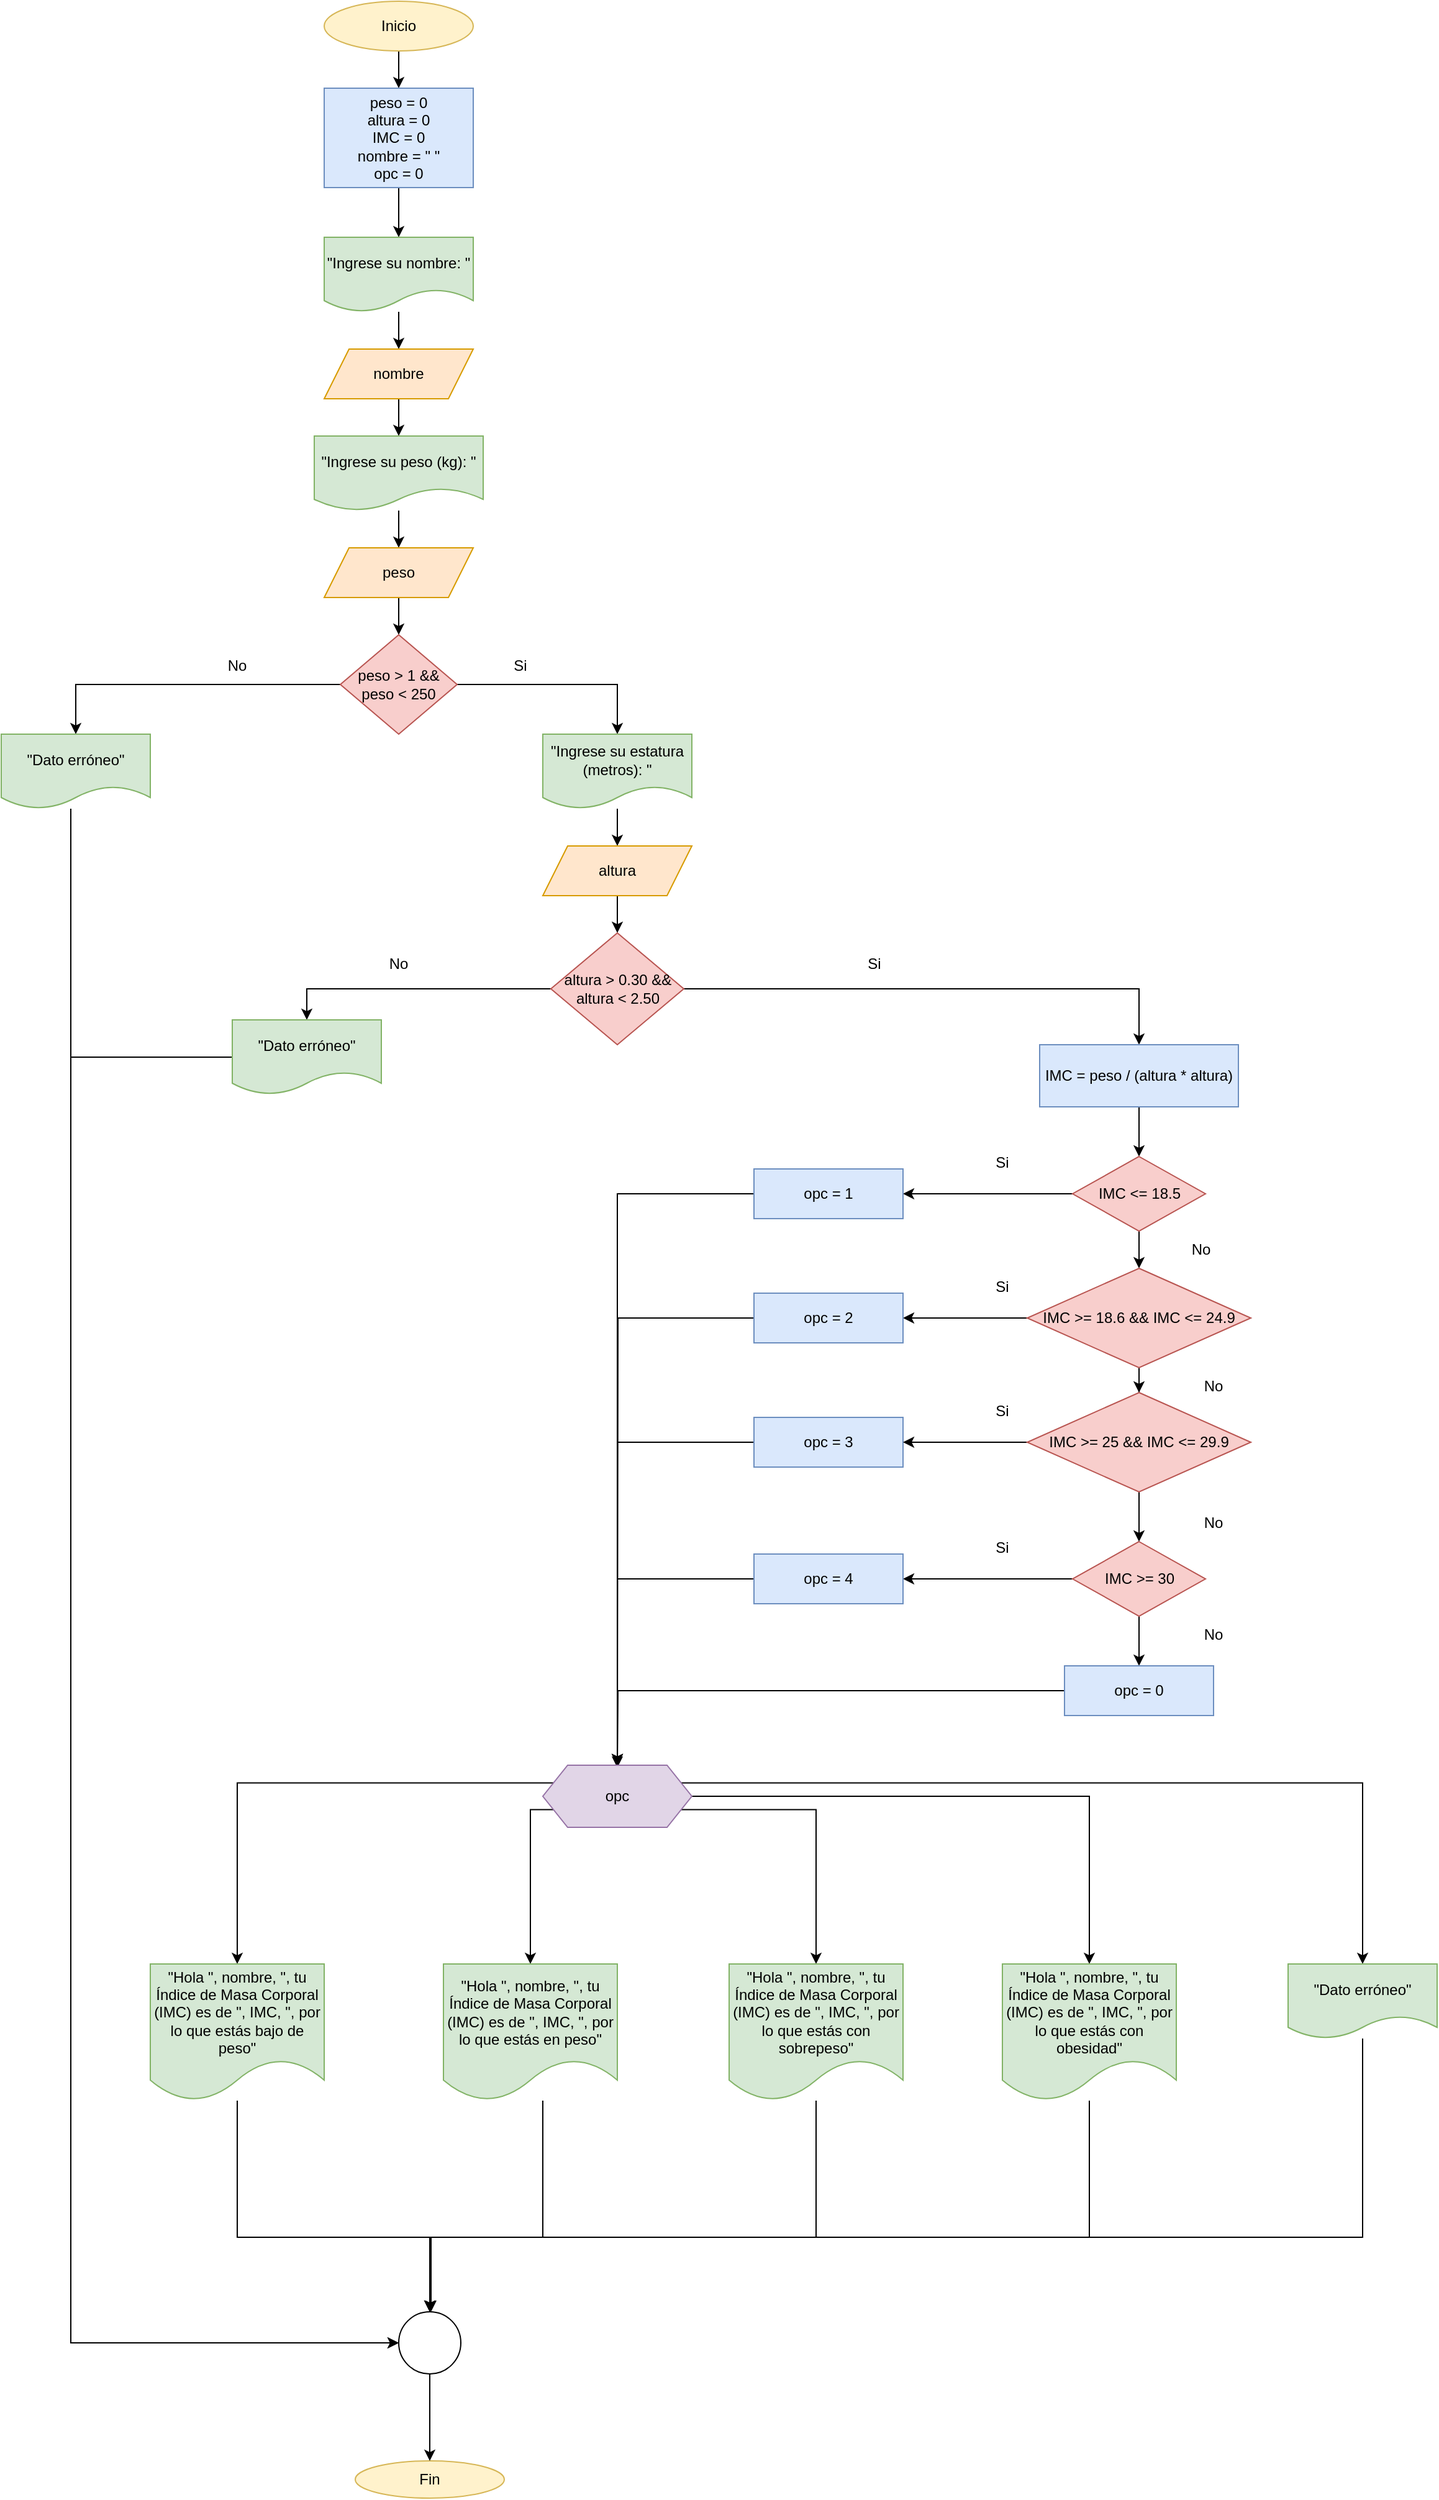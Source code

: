 <mxfile version="20.3.7"><diagram id="cRcEXUXHiMdOneHPinX0" name="Página-1"><mxGraphModel dx="828" dy="452" grid="1" gridSize="10" guides="1" tooltips="1" connect="1" arrows="1" fold="1" page="1" pageScale="1" pageWidth="827" pageHeight="1169" math="0" shadow="0"><root><mxCell id="0"/><mxCell id="1" parent="0"/><mxCell id="jTtfcGJfpM0tUoJrtR_M-35" value="" style="edgeStyle=orthogonalEdgeStyle;rounded=0;orthogonalLoop=1;jettySize=auto;html=1;" edge="1" parent="1" source="jTtfcGJfpM0tUoJrtR_M-1" target="jTtfcGJfpM0tUoJrtR_M-2"><mxGeometry relative="1" as="geometry"/></mxCell><mxCell id="jTtfcGJfpM0tUoJrtR_M-1" value="Inicio" style="ellipse;whiteSpace=wrap;html=1;fillColor=#fff2cc;strokeColor=#d6b656;" vertex="1" parent="1"><mxGeometry x="354" y="20" width="120" height="40" as="geometry"/></mxCell><mxCell id="jTtfcGJfpM0tUoJrtR_M-36" value="" style="edgeStyle=orthogonalEdgeStyle;rounded=0;orthogonalLoop=1;jettySize=auto;html=1;" edge="1" parent="1" source="jTtfcGJfpM0tUoJrtR_M-2" target="jTtfcGJfpM0tUoJrtR_M-3"><mxGeometry relative="1" as="geometry"/></mxCell><mxCell id="jTtfcGJfpM0tUoJrtR_M-2" value="peso = 0&lt;br&gt;altura = 0&lt;br&gt;IMC = 0&lt;br&gt;nombre = &quot; &quot;&lt;br&gt;opc = 0" style="rounded=0;whiteSpace=wrap;html=1;fillColor=#dae8fc;strokeColor=#6c8ebf;" vertex="1" parent="1"><mxGeometry x="354" y="90" width="120" height="80" as="geometry"/></mxCell><mxCell id="jTtfcGJfpM0tUoJrtR_M-39" style="edgeStyle=orthogonalEdgeStyle;rounded=0;orthogonalLoop=1;jettySize=auto;html=1;entryX=0.5;entryY=0;entryDx=0;entryDy=0;" edge="1" parent="1" source="jTtfcGJfpM0tUoJrtR_M-3" target="jTtfcGJfpM0tUoJrtR_M-5"><mxGeometry relative="1" as="geometry"/></mxCell><mxCell id="jTtfcGJfpM0tUoJrtR_M-3" value="&quot;Ingrese su nombre: &quot;" style="shape=document;whiteSpace=wrap;html=1;boundedLbl=1;fillColor=#d5e8d4;strokeColor=#82b366;" vertex="1" parent="1"><mxGeometry x="354" y="210" width="120" height="60" as="geometry"/></mxCell><mxCell id="jTtfcGJfpM0tUoJrtR_M-40" value="" style="edgeStyle=orthogonalEdgeStyle;rounded=0;orthogonalLoop=1;jettySize=auto;html=1;" edge="1" parent="1" source="jTtfcGJfpM0tUoJrtR_M-5" target="jTtfcGJfpM0tUoJrtR_M-6"><mxGeometry relative="1" as="geometry"/></mxCell><mxCell id="jTtfcGJfpM0tUoJrtR_M-5" value="nombre" style="shape=parallelogram;perimeter=parallelogramPerimeter;whiteSpace=wrap;html=1;fixedSize=1;fillColor=#ffe6cc;strokeColor=#d79b00;" vertex="1" parent="1"><mxGeometry x="354" y="300" width="120" height="40" as="geometry"/></mxCell><mxCell id="jTtfcGJfpM0tUoJrtR_M-42" style="edgeStyle=orthogonalEdgeStyle;rounded=0;orthogonalLoop=1;jettySize=auto;html=1;entryX=0.5;entryY=0;entryDx=0;entryDy=0;" edge="1" parent="1" source="jTtfcGJfpM0tUoJrtR_M-6" target="jTtfcGJfpM0tUoJrtR_M-7"><mxGeometry relative="1" as="geometry"/></mxCell><mxCell id="jTtfcGJfpM0tUoJrtR_M-6" value="&quot;Ingrese su peso (kg): &quot;" style="shape=document;whiteSpace=wrap;html=1;boundedLbl=1;fillColor=#d5e8d4;strokeColor=#82b366;" vertex="1" parent="1"><mxGeometry x="346" y="370" width="136" height="60" as="geometry"/></mxCell><mxCell id="jTtfcGJfpM0tUoJrtR_M-43" value="" style="edgeStyle=orthogonalEdgeStyle;rounded=0;orthogonalLoop=1;jettySize=auto;html=1;" edge="1" parent="1" source="jTtfcGJfpM0tUoJrtR_M-7" target="jTtfcGJfpM0tUoJrtR_M-8"><mxGeometry relative="1" as="geometry"/></mxCell><mxCell id="jTtfcGJfpM0tUoJrtR_M-7" value="peso" style="shape=parallelogram;perimeter=parallelogramPerimeter;whiteSpace=wrap;html=1;fixedSize=1;fillColor=#ffe6cc;strokeColor=#d79b00;" vertex="1" parent="1"><mxGeometry x="354" y="460" width="120" height="40" as="geometry"/></mxCell><mxCell id="jTtfcGJfpM0tUoJrtR_M-44" style="edgeStyle=orthogonalEdgeStyle;rounded=0;orthogonalLoop=1;jettySize=auto;html=1;entryX=0.5;entryY=0;entryDx=0;entryDy=0;" edge="1" parent="1" source="jTtfcGJfpM0tUoJrtR_M-8" target="jTtfcGJfpM0tUoJrtR_M-9"><mxGeometry relative="1" as="geometry"/></mxCell><mxCell id="jTtfcGJfpM0tUoJrtR_M-46" style="edgeStyle=orthogonalEdgeStyle;rounded=0;orthogonalLoop=1;jettySize=auto;html=1;entryX=0.5;entryY=0;entryDx=0;entryDy=0;" edge="1" parent="1" source="jTtfcGJfpM0tUoJrtR_M-8" target="jTtfcGJfpM0tUoJrtR_M-10"><mxGeometry relative="1" as="geometry"/></mxCell><mxCell id="jTtfcGJfpM0tUoJrtR_M-8" value="peso &amp;gt; 1 &amp;amp;&amp;amp; peso &amp;lt; 250" style="rhombus;whiteSpace=wrap;html=1;fillColor=#f8cecc;strokeColor=#b85450;" vertex="1" parent="1"><mxGeometry x="367" y="530" width="94" height="80" as="geometry"/></mxCell><mxCell id="jTtfcGJfpM0tUoJrtR_M-86" style="edgeStyle=orthogonalEdgeStyle;rounded=0;orthogonalLoop=1;jettySize=auto;html=1;entryX=0;entryY=0.5;entryDx=0;entryDy=0;" edge="1" parent="1" source="jTtfcGJfpM0tUoJrtR_M-9" target="jTtfcGJfpM0tUoJrtR_M-53"><mxGeometry relative="1" as="geometry"><Array as="points"><mxPoint x="150" y="1905"/></Array></mxGeometry></mxCell><mxCell id="jTtfcGJfpM0tUoJrtR_M-9" value="&quot;Dato erróneo&quot;" style="shape=document;whiteSpace=wrap;html=1;boundedLbl=1;fillColor=#d5e8d4;strokeColor=#82b366;" vertex="1" parent="1"><mxGeometry x="94" y="610" width="120" height="60" as="geometry"/></mxCell><mxCell id="jTtfcGJfpM0tUoJrtR_M-47" style="edgeStyle=orthogonalEdgeStyle;rounded=0;orthogonalLoop=1;jettySize=auto;html=1;entryX=0.5;entryY=0;entryDx=0;entryDy=0;" edge="1" parent="1" source="jTtfcGJfpM0tUoJrtR_M-10" target="jTtfcGJfpM0tUoJrtR_M-13"><mxGeometry relative="1" as="geometry"/></mxCell><mxCell id="jTtfcGJfpM0tUoJrtR_M-10" value="&quot;Ingrese su estatura (metros): &quot;" style="shape=document;whiteSpace=wrap;html=1;boundedLbl=1;fillColor=#d5e8d4;strokeColor=#82b366;" vertex="1" parent="1"><mxGeometry x="530" y="610" width="120" height="60" as="geometry"/></mxCell><mxCell id="jTtfcGJfpM0tUoJrtR_M-48" style="edgeStyle=orthogonalEdgeStyle;rounded=0;orthogonalLoop=1;jettySize=auto;html=1;entryX=0.5;entryY=0;entryDx=0;entryDy=0;" edge="1" parent="1" source="jTtfcGJfpM0tUoJrtR_M-13" target="jTtfcGJfpM0tUoJrtR_M-14"><mxGeometry relative="1" as="geometry"/></mxCell><mxCell id="jTtfcGJfpM0tUoJrtR_M-13" value="altura" style="shape=parallelogram;perimeter=parallelogramPerimeter;whiteSpace=wrap;html=1;fixedSize=1;fillColor=#ffe6cc;strokeColor=#d79b00;" vertex="1" parent="1"><mxGeometry x="530" y="700" width="120" height="40" as="geometry"/></mxCell><mxCell id="jTtfcGJfpM0tUoJrtR_M-49" style="edgeStyle=orthogonalEdgeStyle;rounded=0;orthogonalLoop=1;jettySize=auto;html=1;entryX=0.5;entryY=0;entryDx=0;entryDy=0;" edge="1" parent="1" source="jTtfcGJfpM0tUoJrtR_M-14" target="jTtfcGJfpM0tUoJrtR_M-15"><mxGeometry relative="1" as="geometry"/></mxCell><mxCell id="jTtfcGJfpM0tUoJrtR_M-54" style="edgeStyle=orthogonalEdgeStyle;rounded=0;orthogonalLoop=1;jettySize=auto;html=1;entryX=0.5;entryY=0;entryDx=0;entryDy=0;" edge="1" parent="1" source="jTtfcGJfpM0tUoJrtR_M-14" target="jTtfcGJfpM0tUoJrtR_M-16"><mxGeometry relative="1" as="geometry"><Array as="points"><mxPoint x="1010" y="815"/></Array></mxGeometry></mxCell><mxCell id="jTtfcGJfpM0tUoJrtR_M-14" value="altura &amp;gt; 0.30 &amp;amp;&amp;amp; altura &amp;lt; 2.50" style="rhombus;whiteSpace=wrap;html=1;fillColor=#f8cecc;strokeColor=#b85450;" vertex="1" parent="1"><mxGeometry x="536.5" y="770" width="107" height="90" as="geometry"/></mxCell><mxCell id="jTtfcGJfpM0tUoJrtR_M-85" style="edgeStyle=orthogonalEdgeStyle;rounded=0;orthogonalLoop=1;jettySize=auto;html=1;entryX=0;entryY=0.5;entryDx=0;entryDy=0;" edge="1" parent="1" source="jTtfcGJfpM0tUoJrtR_M-15" target="jTtfcGJfpM0tUoJrtR_M-53"><mxGeometry relative="1" as="geometry"><Array as="points"><mxPoint x="150" y="870"/><mxPoint x="150" y="1905"/></Array></mxGeometry></mxCell><mxCell id="jTtfcGJfpM0tUoJrtR_M-15" value="&quot;Dato erróneo&quot;" style="shape=document;whiteSpace=wrap;html=1;boundedLbl=1;fillColor=#d5e8d4;strokeColor=#82b366;" vertex="1" parent="1"><mxGeometry x="280" y="840" width="120" height="60" as="geometry"/></mxCell><mxCell id="jTtfcGJfpM0tUoJrtR_M-56" style="edgeStyle=orthogonalEdgeStyle;rounded=0;orthogonalLoop=1;jettySize=auto;html=1;entryX=0.5;entryY=0;entryDx=0;entryDy=0;" edge="1" parent="1" source="jTtfcGJfpM0tUoJrtR_M-16" target="jTtfcGJfpM0tUoJrtR_M-17"><mxGeometry relative="1" as="geometry"/></mxCell><mxCell id="jTtfcGJfpM0tUoJrtR_M-16" value="IMC = peso / (altura * altura)" style="rounded=0;whiteSpace=wrap;html=1;fillColor=#dae8fc;strokeColor=#6c8ebf;" vertex="1" parent="1"><mxGeometry x="930" y="860" width="160" height="50" as="geometry"/></mxCell><mxCell id="jTtfcGJfpM0tUoJrtR_M-57" style="edgeStyle=orthogonalEdgeStyle;rounded=0;orthogonalLoop=1;jettySize=auto;html=1;entryX=1;entryY=0.5;entryDx=0;entryDy=0;" edge="1" parent="1" source="jTtfcGJfpM0tUoJrtR_M-17" target="jTtfcGJfpM0tUoJrtR_M-19"><mxGeometry relative="1" as="geometry"/></mxCell><mxCell id="jTtfcGJfpM0tUoJrtR_M-58" style="edgeStyle=orthogonalEdgeStyle;rounded=0;orthogonalLoop=1;jettySize=auto;html=1;entryX=0.5;entryY=0;entryDx=0;entryDy=0;" edge="1" parent="1" source="jTtfcGJfpM0tUoJrtR_M-17" target="jTtfcGJfpM0tUoJrtR_M-18"><mxGeometry relative="1" as="geometry"/></mxCell><mxCell id="jTtfcGJfpM0tUoJrtR_M-17" value="IMC &amp;lt;= 18.5" style="rhombus;whiteSpace=wrap;html=1;fillColor=#f8cecc;strokeColor=#b85450;" vertex="1" parent="1"><mxGeometry x="956.5" y="950" width="107" height="60" as="geometry"/></mxCell><mxCell id="jTtfcGJfpM0tUoJrtR_M-59" style="edgeStyle=orthogonalEdgeStyle;rounded=0;orthogonalLoop=1;jettySize=auto;html=1;entryX=0.5;entryY=0;entryDx=0;entryDy=0;" edge="1" parent="1" source="jTtfcGJfpM0tUoJrtR_M-18" target="jTtfcGJfpM0tUoJrtR_M-27"><mxGeometry relative="1" as="geometry"/></mxCell><mxCell id="jTtfcGJfpM0tUoJrtR_M-60" style="edgeStyle=orthogonalEdgeStyle;rounded=0;orthogonalLoop=1;jettySize=auto;html=1;entryX=1;entryY=0.5;entryDx=0;entryDy=0;" edge="1" parent="1" source="jTtfcGJfpM0tUoJrtR_M-18" target="jTtfcGJfpM0tUoJrtR_M-20"><mxGeometry relative="1" as="geometry"/></mxCell><mxCell id="jTtfcGJfpM0tUoJrtR_M-18" value="IMC &amp;gt;= 18.6 &amp;amp;&amp;amp; IMC &amp;lt;= 24.9" style="rhombus;whiteSpace=wrap;html=1;fillColor=#f8cecc;strokeColor=#b85450;" vertex="1" parent="1"><mxGeometry x="920" y="1040" width="180" height="80" as="geometry"/></mxCell><mxCell id="jTtfcGJfpM0tUoJrtR_M-97" style="edgeStyle=orthogonalEdgeStyle;rounded=0;orthogonalLoop=1;jettySize=auto;html=1;" edge="1" parent="1" source="jTtfcGJfpM0tUoJrtR_M-19" target="jTtfcGJfpM0tUoJrtR_M-26"><mxGeometry relative="1" as="geometry"/></mxCell><mxCell id="jTtfcGJfpM0tUoJrtR_M-19" value="opc = 1" style="rounded=0;whiteSpace=wrap;html=1;fillColor=#dae8fc;strokeColor=#6c8ebf;" vertex="1" parent="1"><mxGeometry x="700" y="960" width="120" height="40" as="geometry"/></mxCell><mxCell id="jTtfcGJfpM0tUoJrtR_M-98" style="edgeStyle=orthogonalEdgeStyle;rounded=0;orthogonalLoop=1;jettySize=auto;html=1;" edge="1" parent="1" source="jTtfcGJfpM0tUoJrtR_M-20"><mxGeometry relative="1" as="geometry"><mxPoint x="590" y="1442" as="targetPoint"/></mxGeometry></mxCell><mxCell id="jTtfcGJfpM0tUoJrtR_M-20" value="opc = 2" style="rounded=0;whiteSpace=wrap;html=1;fillColor=#dae8fc;strokeColor=#6c8ebf;" vertex="1" parent="1"><mxGeometry x="700" y="1060" width="120" height="40" as="geometry"/></mxCell><mxCell id="jTtfcGJfpM0tUoJrtR_M-63" style="edgeStyle=orthogonalEdgeStyle;rounded=0;orthogonalLoop=1;jettySize=auto;html=1;entryX=1;entryY=0.5;entryDx=0;entryDy=0;" edge="1" parent="1" source="jTtfcGJfpM0tUoJrtR_M-22" target="jTtfcGJfpM0tUoJrtR_M-24"><mxGeometry relative="1" as="geometry"/></mxCell><mxCell id="jTtfcGJfpM0tUoJrtR_M-64" style="edgeStyle=orthogonalEdgeStyle;rounded=0;orthogonalLoop=1;jettySize=auto;html=1;entryX=0.5;entryY=0;entryDx=0;entryDy=0;" edge="1" parent="1" source="jTtfcGJfpM0tUoJrtR_M-22" target="jTtfcGJfpM0tUoJrtR_M-25"><mxGeometry relative="1" as="geometry"/></mxCell><mxCell id="jTtfcGJfpM0tUoJrtR_M-22" value="IMC &amp;gt;= 30" style="rhombus;whiteSpace=wrap;html=1;fillColor=#f8cecc;strokeColor=#b85450;" vertex="1" parent="1"><mxGeometry x="956.5" y="1260" width="107" height="60" as="geometry"/></mxCell><mxCell id="jTtfcGJfpM0tUoJrtR_M-99" style="edgeStyle=orthogonalEdgeStyle;rounded=0;orthogonalLoop=1;jettySize=auto;html=1;entryX=0.5;entryY=0;entryDx=0;entryDy=0;" edge="1" parent="1" source="jTtfcGJfpM0tUoJrtR_M-23" target="jTtfcGJfpM0tUoJrtR_M-26"><mxGeometry relative="1" as="geometry"/></mxCell><mxCell id="jTtfcGJfpM0tUoJrtR_M-23" value="opc = 3" style="rounded=0;whiteSpace=wrap;html=1;fillColor=#dae8fc;strokeColor=#6c8ebf;" vertex="1" parent="1"><mxGeometry x="700" y="1160" width="120" height="40" as="geometry"/></mxCell><mxCell id="jTtfcGJfpM0tUoJrtR_M-100" style="edgeStyle=orthogonalEdgeStyle;rounded=0;orthogonalLoop=1;jettySize=auto;html=1;entryX=0.5;entryY=0;entryDx=0;entryDy=0;" edge="1" parent="1" source="jTtfcGJfpM0tUoJrtR_M-24" target="jTtfcGJfpM0tUoJrtR_M-26"><mxGeometry relative="1" as="geometry"/></mxCell><mxCell id="jTtfcGJfpM0tUoJrtR_M-24" value="opc = 4" style="rounded=0;whiteSpace=wrap;html=1;fillColor=#dae8fc;strokeColor=#6c8ebf;" vertex="1" parent="1"><mxGeometry x="700" y="1270" width="120" height="40" as="geometry"/></mxCell><mxCell id="jTtfcGJfpM0tUoJrtR_M-101" style="edgeStyle=orthogonalEdgeStyle;rounded=0;orthogonalLoop=1;jettySize=auto;html=1;" edge="1" parent="1" source="jTtfcGJfpM0tUoJrtR_M-25"><mxGeometry relative="1" as="geometry"><mxPoint x="590" y="1440" as="targetPoint"/></mxGeometry></mxCell><mxCell id="jTtfcGJfpM0tUoJrtR_M-25" value="opc = 0" style="rounded=0;whiteSpace=wrap;html=1;fillColor=#dae8fc;strokeColor=#6c8ebf;" vertex="1" parent="1"><mxGeometry x="950" y="1360" width="120" height="40" as="geometry"/></mxCell><mxCell id="jTtfcGJfpM0tUoJrtR_M-65" style="edgeStyle=orthogonalEdgeStyle;rounded=0;orthogonalLoop=1;jettySize=auto;html=1;exitX=0;exitY=0.25;exitDx=0;exitDy=0;entryX=0.5;entryY=0;entryDx=0;entryDy=0;" edge="1" parent="1" source="jTtfcGJfpM0tUoJrtR_M-26" target="jTtfcGJfpM0tUoJrtR_M-29"><mxGeometry relative="1" as="geometry"/></mxCell><mxCell id="jTtfcGJfpM0tUoJrtR_M-66" style="edgeStyle=orthogonalEdgeStyle;rounded=0;orthogonalLoop=1;jettySize=auto;html=1;exitX=0;exitY=0.75;exitDx=0;exitDy=0;entryX=0.5;entryY=0;entryDx=0;entryDy=0;" edge="1" parent="1" source="jTtfcGJfpM0tUoJrtR_M-26" target="jTtfcGJfpM0tUoJrtR_M-30"><mxGeometry relative="1" as="geometry"><Array as="points"><mxPoint x="520" y="1476"/></Array></mxGeometry></mxCell><mxCell id="jTtfcGJfpM0tUoJrtR_M-67" style="edgeStyle=orthogonalEdgeStyle;rounded=0;orthogonalLoop=1;jettySize=auto;html=1;exitX=1;exitY=0.75;exitDx=0;exitDy=0;" edge="1" parent="1" source="jTtfcGJfpM0tUoJrtR_M-26" target="jTtfcGJfpM0tUoJrtR_M-31"><mxGeometry relative="1" as="geometry"/></mxCell><mxCell id="jTtfcGJfpM0tUoJrtR_M-68" style="edgeStyle=orthogonalEdgeStyle;rounded=0;orthogonalLoop=1;jettySize=auto;html=1;exitX=1;exitY=0.5;exitDx=0;exitDy=0;entryX=0.5;entryY=0;entryDx=0;entryDy=0;" edge="1" parent="1" source="jTtfcGJfpM0tUoJrtR_M-26" target="jTtfcGJfpM0tUoJrtR_M-32"><mxGeometry relative="1" as="geometry"/></mxCell><mxCell id="jTtfcGJfpM0tUoJrtR_M-69" style="edgeStyle=orthogonalEdgeStyle;rounded=0;orthogonalLoop=1;jettySize=auto;html=1;exitX=1;exitY=0.25;exitDx=0;exitDy=0;entryX=0.5;entryY=0;entryDx=0;entryDy=0;" edge="1" parent="1" source="jTtfcGJfpM0tUoJrtR_M-26" target="jTtfcGJfpM0tUoJrtR_M-34"><mxGeometry relative="1" as="geometry"/></mxCell><mxCell id="jTtfcGJfpM0tUoJrtR_M-26" value="opc" style="shape=hexagon;perimeter=hexagonPerimeter2;whiteSpace=wrap;html=1;fixedSize=1;fillColor=#e1d5e7;strokeColor=#9673a6;" vertex="1" parent="1"><mxGeometry x="530" y="1440" width="120" height="50" as="geometry"/></mxCell><mxCell id="jTtfcGJfpM0tUoJrtR_M-61" style="edgeStyle=orthogonalEdgeStyle;rounded=0;orthogonalLoop=1;jettySize=auto;html=1;entryX=0.5;entryY=0;entryDx=0;entryDy=0;" edge="1" parent="1" source="jTtfcGJfpM0tUoJrtR_M-27" target="jTtfcGJfpM0tUoJrtR_M-22"><mxGeometry relative="1" as="geometry"/></mxCell><mxCell id="jTtfcGJfpM0tUoJrtR_M-62" style="edgeStyle=orthogonalEdgeStyle;rounded=0;orthogonalLoop=1;jettySize=auto;html=1;entryX=1;entryY=0.5;entryDx=0;entryDy=0;" edge="1" parent="1" source="jTtfcGJfpM0tUoJrtR_M-27" target="jTtfcGJfpM0tUoJrtR_M-23"><mxGeometry relative="1" as="geometry"/></mxCell><mxCell id="jTtfcGJfpM0tUoJrtR_M-27" value="IMC &amp;gt;= 25 &amp;amp;&amp;amp; IMC &amp;lt;= 29.9" style="rhombus;whiteSpace=wrap;html=1;fillColor=#f8cecc;strokeColor=#b85450;" vertex="1" parent="1"><mxGeometry x="920" y="1140" width="180" height="80" as="geometry"/></mxCell><mxCell id="jTtfcGJfpM0tUoJrtR_M-80" style="edgeStyle=orthogonalEdgeStyle;rounded=0;orthogonalLoop=1;jettySize=auto;html=1;entryX=0.5;entryY=0;entryDx=0;entryDy=0;" edge="1" parent="1" source="jTtfcGJfpM0tUoJrtR_M-29" target="jTtfcGJfpM0tUoJrtR_M-53"><mxGeometry relative="1" as="geometry"><Array as="points"><mxPoint x="284" y="1820"/><mxPoint x="439" y="1820"/></Array></mxGeometry></mxCell><mxCell id="jTtfcGJfpM0tUoJrtR_M-29" value="&quot;Hola &quot;, nombre, &quot;, tu Índice de Masa Corporal (IMC) es de &quot;, IMC, &quot;, por lo que estás bajo de peso&quot;" style="shape=document;whiteSpace=wrap;html=1;boundedLbl=1;fillColor=#d5e8d4;strokeColor=#82b366;" vertex="1" parent="1"><mxGeometry x="214" y="1600" width="140" height="110" as="geometry"/></mxCell><mxCell id="jTtfcGJfpM0tUoJrtR_M-81" style="edgeStyle=orthogonalEdgeStyle;rounded=0;orthogonalLoop=1;jettySize=auto;html=1;" edge="1" parent="1" source="jTtfcGJfpM0tUoJrtR_M-30"><mxGeometry relative="1" as="geometry"><mxPoint x="440" y="1880" as="targetPoint"/><Array as="points"><mxPoint x="530" y="1820"/><mxPoint x="440" y="1820"/></Array></mxGeometry></mxCell><mxCell id="jTtfcGJfpM0tUoJrtR_M-30" value="&quot;Hola &quot;, nombre, &quot;, tu Índice de Masa Corporal (IMC) es de &quot;, IMC, &quot;, por lo que estás en peso&quot;" style="shape=document;whiteSpace=wrap;html=1;boundedLbl=1;fillColor=#d5e8d4;strokeColor=#82b366;" vertex="1" parent="1"><mxGeometry x="450" y="1600" width="140" height="110" as="geometry"/></mxCell><mxCell id="jTtfcGJfpM0tUoJrtR_M-82" style="edgeStyle=orthogonalEdgeStyle;rounded=0;orthogonalLoop=1;jettySize=auto;html=1;entryX=0.5;entryY=0;entryDx=0;entryDy=0;" edge="1" parent="1" source="jTtfcGJfpM0tUoJrtR_M-31" target="jTtfcGJfpM0tUoJrtR_M-53"><mxGeometry relative="1" as="geometry"><Array as="points"><mxPoint x="750" y="1820"/><mxPoint x="439" y="1820"/></Array></mxGeometry></mxCell><mxCell id="jTtfcGJfpM0tUoJrtR_M-31" value="&quot;Hola &quot;, nombre, &quot;, tu Índice de Masa Corporal (IMC) es de &quot;, IMC, &quot;, por lo que estás con sobrepeso&quot;" style="shape=document;whiteSpace=wrap;html=1;boundedLbl=1;fillColor=#d5e8d4;strokeColor=#82b366;" vertex="1" parent="1"><mxGeometry x="680" y="1600" width="140" height="110" as="geometry"/></mxCell><mxCell id="jTtfcGJfpM0tUoJrtR_M-83" style="edgeStyle=orthogonalEdgeStyle;rounded=0;orthogonalLoop=1;jettySize=auto;html=1;entryX=0.5;entryY=0;entryDx=0;entryDy=0;" edge="1" parent="1" source="jTtfcGJfpM0tUoJrtR_M-32" target="jTtfcGJfpM0tUoJrtR_M-53"><mxGeometry relative="1" as="geometry"><Array as="points"><mxPoint x="970" y="1820"/><mxPoint x="439" y="1820"/></Array></mxGeometry></mxCell><mxCell id="jTtfcGJfpM0tUoJrtR_M-32" value="&quot;Hola &quot;, nombre, &quot;, tu Índice de Masa Corporal (IMC) es de &quot;, IMC, &quot;, por lo que estás con obesidad&quot;" style="shape=document;whiteSpace=wrap;html=1;boundedLbl=1;fillColor=#d5e8d4;strokeColor=#82b366;" vertex="1" parent="1"><mxGeometry x="900" y="1600" width="140" height="110" as="geometry"/></mxCell><mxCell id="jTtfcGJfpM0tUoJrtR_M-84" style="edgeStyle=orthogonalEdgeStyle;rounded=0;orthogonalLoop=1;jettySize=auto;html=1;entryX=0.5;entryY=0;entryDx=0;entryDy=0;" edge="1" parent="1" source="jTtfcGJfpM0tUoJrtR_M-34" target="jTtfcGJfpM0tUoJrtR_M-53"><mxGeometry relative="1" as="geometry"><Array as="points"><mxPoint x="1190" y="1820"/><mxPoint x="439" y="1820"/></Array></mxGeometry></mxCell><mxCell id="jTtfcGJfpM0tUoJrtR_M-34" value="&quot;Dato erróneo&quot;" style="shape=document;whiteSpace=wrap;html=1;boundedLbl=1;fillColor=#d5e8d4;strokeColor=#82b366;" vertex="1" parent="1"><mxGeometry x="1130" y="1600" width="120" height="60" as="geometry"/></mxCell><mxCell id="jTtfcGJfpM0tUoJrtR_M-45" value="No" style="text;html=1;strokeColor=none;fillColor=none;align=center;verticalAlign=middle;whiteSpace=wrap;rounded=0;" vertex="1" parent="1"><mxGeometry x="254" y="540" width="60" height="30" as="geometry"/></mxCell><mxCell id="jTtfcGJfpM0tUoJrtR_M-50" value="No" style="text;html=1;strokeColor=none;fillColor=none;align=center;verticalAlign=middle;whiteSpace=wrap;rounded=0;" vertex="1" parent="1"><mxGeometry x="384" y="780" width="60" height="30" as="geometry"/></mxCell><mxCell id="jTtfcGJfpM0tUoJrtR_M-51" value="Si" style="text;html=1;strokeColor=none;fillColor=none;align=center;verticalAlign=middle;whiteSpace=wrap;rounded=0;" vertex="1" parent="1"><mxGeometry x="482" y="540" width="60" height="30" as="geometry"/></mxCell><mxCell id="jTtfcGJfpM0tUoJrtR_M-52" value="Fin" style="ellipse;whiteSpace=wrap;html=1;fillColor=#fff2cc;strokeColor=#d6b656;" vertex="1" parent="1"><mxGeometry x="379" y="2000" width="120" height="30" as="geometry"/></mxCell><mxCell id="jTtfcGJfpM0tUoJrtR_M-87" style="edgeStyle=orthogonalEdgeStyle;rounded=0;orthogonalLoop=1;jettySize=auto;html=1;entryX=0.5;entryY=0;entryDx=0;entryDy=0;" edge="1" parent="1" source="jTtfcGJfpM0tUoJrtR_M-53" target="jTtfcGJfpM0tUoJrtR_M-52"><mxGeometry relative="1" as="geometry"/></mxCell><mxCell id="jTtfcGJfpM0tUoJrtR_M-53" value="" style="ellipse;whiteSpace=wrap;html=1;aspect=fixed;" vertex="1" parent="1"><mxGeometry x="414" y="1880" width="50" height="50" as="geometry"/></mxCell><mxCell id="jTtfcGJfpM0tUoJrtR_M-55" value="Si" style="text;html=1;strokeColor=none;fillColor=none;align=center;verticalAlign=middle;whiteSpace=wrap;rounded=0;" vertex="1" parent="1"><mxGeometry x="767" y="780" width="60" height="30" as="geometry"/></mxCell><mxCell id="jTtfcGJfpM0tUoJrtR_M-88" value="Si" style="text;html=1;strokeColor=none;fillColor=none;align=center;verticalAlign=middle;whiteSpace=wrap;rounded=0;" vertex="1" parent="1"><mxGeometry x="870" y="940" width="60" height="30" as="geometry"/></mxCell><mxCell id="jTtfcGJfpM0tUoJrtR_M-89" value="Si" style="text;html=1;strokeColor=none;fillColor=none;align=center;verticalAlign=middle;whiteSpace=wrap;rounded=0;" vertex="1" parent="1"><mxGeometry x="870" y="1040" width="60" height="30" as="geometry"/></mxCell><mxCell id="jTtfcGJfpM0tUoJrtR_M-90" value="Si" style="text;html=1;strokeColor=none;fillColor=none;align=center;verticalAlign=middle;whiteSpace=wrap;rounded=0;" vertex="1" parent="1"><mxGeometry x="870" y="1140" width="60" height="30" as="geometry"/></mxCell><mxCell id="jTtfcGJfpM0tUoJrtR_M-91" value="Si" style="text;html=1;strokeColor=none;fillColor=none;align=center;verticalAlign=middle;whiteSpace=wrap;rounded=0;" vertex="1" parent="1"><mxGeometry x="870" y="1250" width="60" height="30" as="geometry"/></mxCell><mxCell id="jTtfcGJfpM0tUoJrtR_M-92" value="No" style="text;html=1;strokeColor=none;fillColor=none;align=center;verticalAlign=middle;whiteSpace=wrap;rounded=0;" vertex="1" parent="1"><mxGeometry x="1030" y="1010" width="60" height="30" as="geometry"/></mxCell><mxCell id="jTtfcGJfpM0tUoJrtR_M-93" value="No" style="text;html=1;strokeColor=none;fillColor=none;align=center;verticalAlign=middle;whiteSpace=wrap;rounded=0;" vertex="1" parent="1"><mxGeometry x="1040" y="1120" width="60" height="30" as="geometry"/></mxCell><mxCell id="jTtfcGJfpM0tUoJrtR_M-94" value="No" style="text;html=1;strokeColor=none;fillColor=none;align=center;verticalAlign=middle;whiteSpace=wrap;rounded=0;" vertex="1" parent="1"><mxGeometry x="1040" y="1230" width="60" height="30" as="geometry"/></mxCell><mxCell id="jTtfcGJfpM0tUoJrtR_M-95" value="No" style="text;html=1;strokeColor=none;fillColor=none;align=center;verticalAlign=middle;whiteSpace=wrap;rounded=0;" vertex="1" parent="1"><mxGeometry x="1040" y="1320" width="60" height="30" as="geometry"/></mxCell></root></mxGraphModel></diagram></mxfile>